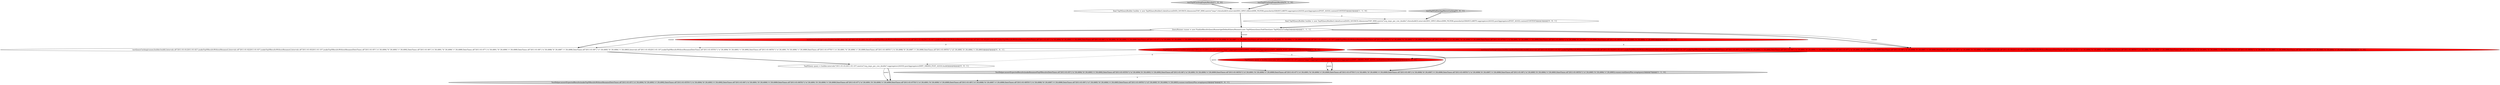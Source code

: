 digraph {
4 [style = filled, label = "final TopNQueryBuilder builder = new TopNQueryBuilder().dataSource(DATA_SOURCE).dimension(TOP_DIM).metric(\"imps\").threshold(3).intervals(SEG_SPEC).filters(DIM_FILTER).granularity(GRANULARITY).aggregators(AGGS).postAggregators(POST_AGGS).context(CONTEXT)@@@3@@@['1', '1', '0']", fillcolor = white, shape = ellipse image = "AAA0AAABBB1BBB"];
10 [style = filled, label = "TopNQuery query = builder.intervals(\"2011-01-01/2011-01-10\").metric(\"avg_imps_per_row_double\").aggregators(AGGS).postAggregators(DIFF_ORDER_POST_AGGS).build()@@@6@@@['0', '0', '1']", fillcolor = white, shape = ellipse image = "AAA0AAABBB3BBB"];
2 [style = filled, label = "testQueryCaching(runner,builder.build(),Intervals.of(\"2011-01-01/2011-01-02\"),makeTopNResultsWithoutRename(),Intervals.of(\"2011-01-02/2011-01-03\"),makeTopNResultsWithoutRename(),Intervals.of(\"2011-01-05/2011-01-10\"),makeTopNResultsWithoutRename(DateTimes.of(\"2011-01-05\"),\"a\",50,4994,\"b\",50,4993,\"c\",50,4992,DateTimes.of(\"2011-01-06\"),\"a\",50,4991,\"b\",50,4990,\"c\",50,4989,DateTimes.of(\"2011-01-07\"),\"a\",50,4991,\"b\",50,4990,\"c\",50,4989,DateTimes.of(\"2011-01-08\"),\"a\",50,4988,\"b\",50,4987,\"c\",50,4986,DateTimes.of(\"2011-01-09\"),\"a\",50,4985,\"b\",50,4984,\"c\",50,4983),Intervals.of(\"2011-01-05/2011-01-10\"),makeTopNResultsWithoutRename(DateTimes.of(\"2011-01-05T01\"),\"a\",50,4994,\"b\",50,4993,\"c\",50,4992,DateTimes.of(\"2011-01-06T01\"),\"a\",50,4991,\"b\",50,4990,\"c\",50,4989,DateTimes.of(\"2011-01-07T01\"),\"a\",50,4991,\"b\",50,4990,\"c\",50,4989,DateTimes.of(\"2011-01-08T01\"),\"a\",50,4988,\"b\",50,4987,\"c\",50,4986,DateTimes.of(\"2011-01-09T01\"),\"a\",50,4985,\"b\",50,4984,\"c\",50,4983))@@@5@@@['1', '0', '0']", fillcolor = red, shape = ellipse image = "AAA1AAABBB1BBB"];
3 [style = filled, label = "QueryRunner runner = new FinalizeResultsQueryRunner(getDefaultQueryRunner(),new TopNQueryQueryToolChest(new TopNQueryConfig()))@@@4@@@['1', '1', '1']", fillcolor = white, shape = ellipse image = "AAA0AAABBB1BBB"];
6 [style = filled, label = "testQueryCaching(runner,builder.randomQueryId().build(),Intervals.of(\"2011-01-01/2011-01-02\"),makeTopNResultsWithoutRename(),Intervals.of(\"2011-01-02/2011-01-03\"),makeTopNResultsWithoutRename(),Intervals.of(\"2011-01-05/2011-01-10\"),makeTopNResultsWithoutRename(DateTimes.of(\"2011-01-05\"),\"a\",50,4994,\"b\",50,4993,\"c\",50,4992,DateTimes.of(\"2011-01-06\"),\"a\",50,4991,\"b\",50,4990,\"c\",50,4989,DateTimes.of(\"2011-01-07\"),\"a\",50,4991,\"b\",50,4990,\"c\",50,4989,DateTimes.of(\"2011-01-08\"),\"a\",50,4988,\"b\",50,4987,\"c\",50,4986,DateTimes.of(\"2011-01-09\"),\"a\",50,4985,\"b\",50,4984,\"c\",50,4983),Intervals.of(\"2011-01-05/2011-01-10\"),makeTopNResultsWithoutRename(DateTimes.of(\"2011-01-05T01\"),\"a\",50,4994,\"b\",50,4993,\"c\",50,4992,DateTimes.of(\"2011-01-06T01\"),\"a\",50,4991,\"b\",50,4990,\"c\",50,4989,DateTimes.of(\"2011-01-07T01\"),\"a\",50,4991,\"b\",50,4990,\"c\",50,4989,DateTimes.of(\"2011-01-08T01\"),\"a\",50,4988,\"b\",50,4987,\"c\",50,4986,DateTimes.of(\"2011-01-09T01\"),\"a\",50,4985,\"b\",50,4984,\"c\",50,4983))@@@5@@@['0', '1', '0']", fillcolor = red, shape = ellipse image = "AAA1AAABBB2BBB"];
5 [style = filled, label = "testTopNCachingEmptyResults['1', '0', '0']", fillcolor = lightgray, shape = diamond image = "AAA0AAABBB1BBB"];
7 [style = filled, label = "TopNQuery query = builder.intervals(\"2011-01-01/2011-01-10\").metric(\"imps\").aggregators(RENAMED_AGGS).postAggregators(DIFF_ORDER_POST_AGGS).randomQueryId().build()@@@6@@@['0', '1', '0']", fillcolor = red, shape = ellipse image = "AAA1AAABBB2BBB"];
11 [style = filled, label = "final TopNQueryBuilder builder = new TopNQueryBuilder().dataSource(DATA_SOURCE).dimension(TOP_DIM).metric(\"avg_imps_per_row_double\").threshold(3).intervals(SEG_SPEC).filters(DIM_FILTER).granularity(GRANULARITY).aggregators(AGGS).postAggregators(POST_AGGS).context(CONTEXT)@@@3@@@['0', '0', '1']", fillcolor = white, shape = ellipse image = "AAA0AAABBB3BBB"];
13 [style = filled, label = "TestHelper.assertExpectedResults(makeTopNResultsWithoutRename(DateTimes.of(\"2011-01-05\"),\"a\",50,4994,\"b\",50,4993,\"c\",50,4992,DateTimes.of(\"2011-01-05T01\"),\"a\",50,4994,\"b\",50,4993,\"c\",50,4992,DateTimes.of(\"2011-01-06\"),\"a\",50,4991,\"b\",50,4990,\"c\",50,4989,DateTimes.of(\"2011-01-06T01\"),\"a\",50,4991,\"b\",50,4990,\"c\",50,4989,DateTimes.of(\"2011-01-07\"),\"a\",50,4991,\"b\",50,4990,\"c\",50,4989,DateTimes.of(\"2011-01-07T01\"),\"a\",50,4991,\"b\",50,4990,\"c\",50,4989,DateTimes.of(\"2011-01-08\"),\"a\",50,4988,\"b\",50,4987,\"c\",50,4986,DateTimes.of(\"2011-01-08T01\"),\"a\",50,4988,\"b\",50,4987,\"c\",50,4986,DateTimes.of(\"2011-01-09\"),\"c1\",50,4985,\"b\",50,4984,\"c\",50,4983,DateTimes.of(\"2011-01-09T01\"),\"c2\",50,4985,\"b\",50,4984,\"c\",50,4983),runner.run(QueryPlus.wrap(query)))@@@7@@@['0', '0', '1']", fillcolor = lightgray, shape = ellipse image = "AAA0AAABBB3BBB"];
1 [style = filled, label = "TopNQuery query = builder.intervals(\"2011-01-01/2011-01-10\").metric(\"imps\").aggregators(RENAMED_AGGS).postAggregators(DIFF_ORDER_POST_AGGS).build()@@@6@@@['1', '0', '0']", fillcolor = red, shape = ellipse image = "AAA1AAABBB1BBB"];
8 [style = filled, label = "testTopNCachingEmptyResults['0', '1', '0']", fillcolor = lightgray, shape = diamond image = "AAA0AAABBB2BBB"];
9 [style = filled, label = "testTopNOnPostAggMetricCaching['0', '0', '1']", fillcolor = lightgray, shape = diamond image = "AAA0AAABBB3BBB"];
0 [style = filled, label = "TestHelper.assertExpectedResults(makeRenamedTopNResults(DateTimes.of(\"2011-01-05\"),\"a\",50,4994,\"b\",50,4993,\"c\",50,4992,DateTimes.of(\"2011-01-05T01\"),\"a\",50,4994,\"b\",50,4993,\"c\",50,4992,DateTimes.of(\"2011-01-06\"),\"a\",50,4991,\"b\",50,4990,\"c\",50,4989,DateTimes.of(\"2011-01-06T01\"),\"a\",50,4991,\"b\",50,4990,\"c\",50,4989,DateTimes.of(\"2011-01-07\"),\"a\",50,4991,\"b\",50,4990,\"c\",50,4989,DateTimes.of(\"2011-01-07T01\"),\"a\",50,4991,\"b\",50,4990,\"c\",50,4989,DateTimes.of(\"2011-01-08\"),\"a\",50,4988,\"b\",50,4987,\"c\",50,4986,DateTimes.of(\"2011-01-08T01\"),\"a\",50,4988,\"b\",50,4987,\"c\",50,4986,DateTimes.of(\"2011-01-09\"),\"a\",50,4985,\"b\",50,4984,\"c\",50,4983,DateTimes.of(\"2011-01-09T01\"),\"a\",50,4985,\"b\",50,4984,\"c\",50,4983),runner.run(QueryPlus.wrap(query)))@@@7@@@['1', '1', '0']", fillcolor = lightgray, shape = ellipse image = "AAA0AAABBB1BBB"];
12 [style = filled, label = "testQueryCaching(runner,builder.build(),Intervals.of(\"2011-01-01/2011-01-02\"),makeTopNResultsWithoutRename(),Intervals.of(\"2011-01-02/2011-01-03\"),makeTopNResultsWithoutRename(),Intervals.of(\"2011-01-05/2011-01-10\"),makeTopNResultsWithoutRename(DateTimes.of(\"2011-01-05\"),\"a\",50,4994,\"b\",50,4993,\"c\",50,4992,DateTimes.of(\"2011-01-06\"),\"a\",50,4991,\"b\",50,4990,\"c\",50,4989,DateTimes.of(\"2011-01-07\"),\"a\",50,4991,\"b\",50,4990,\"c\",50,4989,DateTimes.of(\"2011-01-08\"),\"a\",50,4988,\"b\",50,4987,\"c\",50,4986,DateTimes.of(\"2011-01-09\"),\"c1\",50,4985,\"b\",50,4984,\"c\",50,4983),Intervals.of(\"2011-01-05/2011-01-10\"),makeTopNResultsWithoutRename(DateTimes.of(\"2011-01-05T01\"),\"a\",50,4994,\"b\",50,4993,\"c\",50,4992,DateTimes.of(\"2011-01-06T01\"),\"a\",50,4991,\"b\",50,4990,\"c\",50,4989,DateTimes.of(\"2011-01-07T01\"),\"a\",50,4991,\"b\",50,4990,\"c\",50,4989,DateTimes.of(\"2011-01-08T01\"),\"a\",50,4988,\"b\",50,4987,\"c\",50,4986,DateTimes.of(\"2011-01-09T01\"),\"c2\",50,4985,\"b\",50,4984,\"c\",50,4983))@@@5@@@['0', '0', '1']", fillcolor = white, shape = ellipse image = "AAA0AAABBB3BBB"];
4->3 [style = bold, label=""];
10->13 [style = solid, label="query"];
9->11 [style = bold, label=""];
2->1 [style = bold, label=""];
3->6 [style = bold, label=""];
7->0 [style = bold, label=""];
3->12 [style = solid, label="runner"];
1->0 [style = bold, label=""];
1->10 [style = dashed, label="0"];
3->12 [style = bold, label=""];
3->6 [style = solid, label="runner"];
2->12 [style = dashed, label="0"];
12->10 [style = bold, label=""];
3->2 [style = bold, label=""];
10->13 [style = bold, label=""];
11->3 [style = bold, label=""];
3->2 [style = solid, label="runner"];
5->4 [style = bold, label=""];
0->13 [style = dashed, label="0"];
2->6 [style = dashed, label="0"];
8->4 [style = bold, label=""];
4->11 [style = dashed, label="0"];
1->7 [style = dashed, label="0"];
6->7 [style = bold, label=""];
1->0 [style = solid, label="query"];
7->0 [style = solid, label="query"];
}
